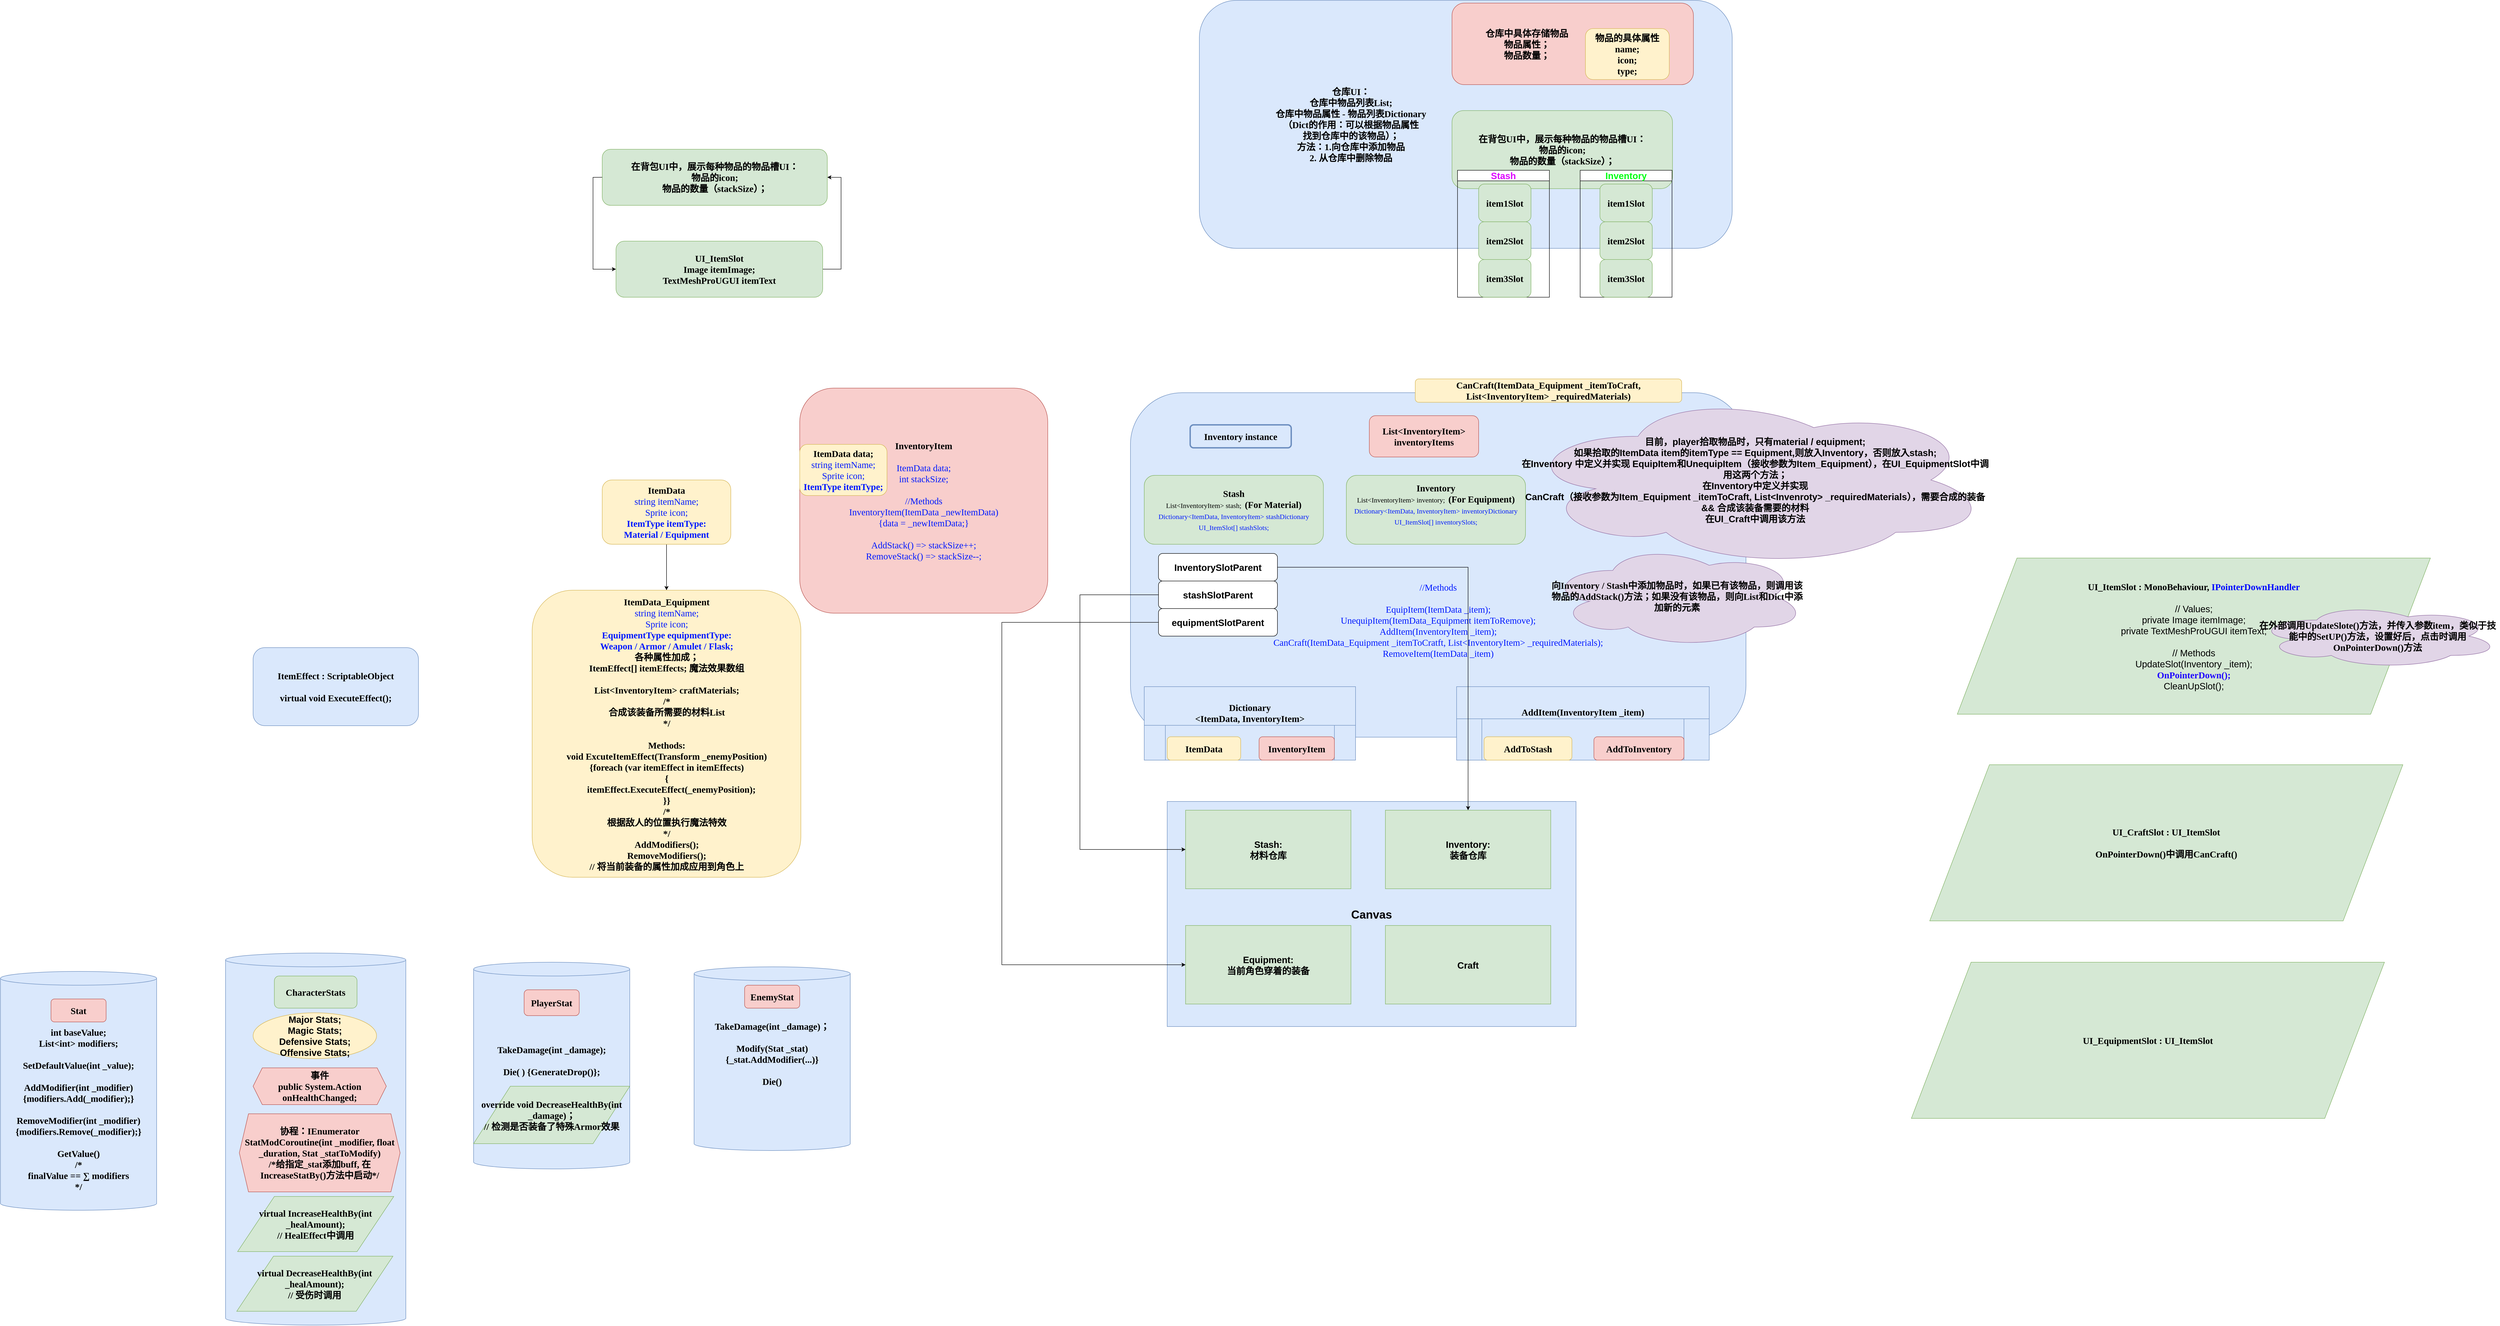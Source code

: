 <mxfile version="27.0.5">
  <diagram name="第 1 页" id="d9a0k_mFq8F035uaQbnA">
    <mxGraphModel dx="4110" dy="2723" grid="1" gridSize="10" guides="1" tooltips="1" connect="1" arrows="1" fold="1" page="1" pageScale="1" pageWidth="827" pageHeight="1169" math="0" shadow="0">
      <root>
        <mxCell id="0" />
        <mxCell id="1" parent="0" />
        <mxCell id="BGFAUAhON6pVx7UzGT0B-17" style="edgeStyle=orthogonalEdgeStyle;rounded=0;orthogonalLoop=1;jettySize=auto;html=1;exitX=0.5;exitY=1;exitDx=0;exitDy=0;" edge="1" parent="1" source="zPP25lYwPmgQLzwcbYbT-2" target="BGFAUAhON6pVx7UzGT0B-16">
          <mxGeometry relative="1" as="geometry" />
        </mxCell>
        <mxCell id="zPP25lYwPmgQLzwcbYbT-2" value="ItemData&lt;div&gt;&lt;span style=&quot;font-weight: normal;&quot;&gt;&lt;font style=&quot;color: rgb(0, 25, 255);&quot;&gt;string itemName;&lt;/font&gt;&lt;/span&gt;&lt;/div&gt;&lt;div&gt;&lt;span style=&quot;font-weight: normal;&quot;&gt;&lt;font style=&quot;color: rgb(0, 25, 255);&quot;&gt;Sprite icon;&lt;/font&gt;&lt;/span&gt;&lt;/div&gt;&lt;div&gt;&lt;font style=&quot;color: rgb(0, 25, 255);&quot;&gt;ItemType itemType:&lt;/font&gt;&lt;/div&gt;&lt;div&gt;&lt;font style=&quot;color: rgb(0, 25, 255);&quot;&gt;Material / Equipment&lt;/font&gt;&lt;/div&gt;" style="rounded=1;whiteSpace=wrap;html=1;fillColor=#fff2cc;strokeColor=#d6b656;fontSize=20;fontStyle=1;fontFamily=Comic Sans MS;" parent="1" vertex="1">
          <mxGeometry x="-90" y="220" width="280" height="140" as="geometry" />
        </mxCell>
        <mxCell id="zPP25lYwPmgQLzwcbYbT-7" value="" style="group;fontSize=12;" parent="1" vertex="1" connectable="0">
          <mxGeometry x="340" y="20" width="540" height="490" as="geometry" />
        </mxCell>
        <mxCell id="zPP25lYwPmgQLzwcbYbT-3" value="&lt;font&gt;InventoryItem&lt;/font&gt;&lt;div&gt;&lt;font&gt;&lt;br&gt;&lt;/font&gt;&lt;div&gt;&lt;span style=&quot;font-weight: normal;&quot;&gt;&lt;font style=&quot;color: rgb(0, 25, 255);&quot;&gt;ItemData data;&lt;/font&gt;&lt;/span&gt;&lt;/div&gt;&lt;div&gt;&lt;span style=&quot;font-weight: normal;&quot;&gt;&lt;font style=&quot;color: rgb(0, 25, 255);&quot;&gt;int stackSize;&lt;/font&gt;&lt;/span&gt;&lt;/div&gt;&lt;/div&gt;&lt;div&gt;&lt;span style=&quot;font-weight: normal;&quot;&gt;&lt;font style=&quot;color: rgb(0, 25, 255);&quot;&gt;&lt;br&gt;&lt;/font&gt;&lt;/span&gt;&lt;/div&gt;&lt;div&gt;&lt;span style=&quot;font-weight: normal;&quot;&gt;&lt;font style=&quot;color: rgb(0, 25, 255);&quot;&gt;//Methods&lt;/font&gt;&lt;/span&gt;&lt;/div&gt;&lt;div&gt;&lt;span style=&quot;font-weight: normal;&quot;&gt;&lt;font style=&quot;color: rgb(0, 25, 255);&quot;&gt;InventoryItem(ItemData _newItemData)&lt;/font&gt;&lt;/span&gt;&lt;/div&gt;&lt;div&gt;&lt;span style=&quot;font-weight: normal;&quot;&gt;&lt;font style=&quot;color: rgb(0, 25, 255);&quot;&gt;{data = _newItemData;}&lt;/font&gt;&lt;/span&gt;&lt;/div&gt;&lt;div&gt;&lt;span style=&quot;font-weight: normal;&quot;&gt;&lt;font style=&quot;color: rgb(0, 25, 255);&quot;&gt;&lt;br&gt;&lt;/font&gt;&lt;/span&gt;&lt;/div&gt;&lt;div&gt;&lt;font&gt;&lt;span style=&quot;font-weight: normal;&quot;&gt;&lt;font style=&quot;color: rgb(0, 25, 255);&quot;&gt;AddStack() =&amp;gt;&amp;nbsp;&lt;/font&gt;&lt;/span&gt;&lt;span style=&quot;color: rgb(0, 25, 255); font-weight: 400; background-color: transparent;&quot;&gt;stackSize++;&lt;/span&gt;&lt;/font&gt;&lt;/div&gt;&lt;div&gt;&lt;font&gt;&lt;span style=&quot;font-weight: normal;&quot;&gt;&lt;font style=&quot;color: rgb(0, 25, 255);&quot;&gt;RemoveStack() =&amp;gt;&amp;nbsp;&lt;/font&gt;&lt;/span&gt;&lt;span style=&quot;background-color: transparent; font-weight: 400;&quot;&gt;&lt;font color=&quot;#0019ff&quot;&gt;stackSize--;&lt;/font&gt;&lt;/span&gt;&lt;/font&gt;&lt;/div&gt;" style="rounded=1;whiteSpace=wrap;html=1;fillColor=#f8cecc;strokeColor=#b85450;fontSize=20;fontStyle=1;fontFamily=Comic Sans MS;" parent="zPP25lYwPmgQLzwcbYbT-7" vertex="1">
          <mxGeometry width="540" height="490.0" as="geometry" />
        </mxCell>
        <mxCell id="zPP25lYwPmgQLzwcbYbT-4" value="ItemData data;&lt;div&gt;&lt;span style=&quot;font-weight: normal;&quot;&gt;&lt;font style=&quot;color: rgb(0, 25, 255);&quot;&gt;string itemName;&lt;/font&gt;&lt;/span&gt;&lt;/div&gt;&lt;div&gt;&lt;span style=&quot;font-weight: normal;&quot;&gt;&lt;font style=&quot;color: rgb(0, 25, 255);&quot;&gt;Sprite icon;&lt;/font&gt;&lt;/span&gt;&lt;/div&gt;&lt;div&gt;&lt;span style=&quot;color: rgb(0, 25, 255);&quot;&gt;&lt;font&gt;ItemType itemType;&lt;/font&gt;&lt;/span&gt;&lt;span style=&quot;font-weight: normal;&quot;&gt;&lt;font style=&quot;color: rgb(0, 25, 255);&quot;&gt;&lt;/font&gt;&lt;/span&gt;&lt;/div&gt;" style="rounded=1;whiteSpace=wrap;html=1;fillColor=#fff2cc;strokeColor=#d6b656;fontSize=20;fontStyle=1;fontFamily=Comic Sans MS;" parent="zPP25lYwPmgQLzwcbYbT-7" vertex="1">
          <mxGeometry y="122.5" width="190" height="111.364" as="geometry" />
        </mxCell>
        <mxCell id="zPP25lYwPmgQLzwcbYbT-27" value="" style="group;fontSize=20;" parent="1" vertex="1" connectable="0">
          <mxGeometry x="1210" y="-824.24" width="1160" height="646.36" as="geometry" />
        </mxCell>
        <mxCell id="zPP25lYwPmgQLzwcbYbT-24" value="仓库UI：&lt;div&gt;仓库中物品列表List;&lt;/div&gt;&lt;div&gt;仓库中物品属性 - 物品列表Dictionary&lt;br&gt;（Dict的作用：可以根据物品属性&lt;br&gt;找到仓库中的该物品）；&lt;/div&gt;&lt;div&gt;方法：1.向仓库中添加物品&lt;/div&gt;&lt;div&gt;2. 从仓库中删除物品&lt;/div&gt;" style="rounded=1;whiteSpace=wrap;html=1;fillColor=#dae8fc;strokeColor=#6c8ebf;fontSize=20;fontStyle=1;fontFamily=Comic Sans MS;labelPosition=center;verticalLabelPosition=middle;align=center;verticalAlign=middle;spacingLeft=-500;" parent="zPP25lYwPmgQLzwcbYbT-27" vertex="1">
          <mxGeometry width="1160" height="540" as="geometry" />
        </mxCell>
        <mxCell id="zPP25lYwPmgQLzwcbYbT-28" value="" style="group" parent="zPP25lYwPmgQLzwcbYbT-27" vertex="1" connectable="0">
          <mxGeometry x="550" y="6" width="525.56" height="177.53" as="geometry" />
        </mxCell>
        <mxCell id="zPP25lYwPmgQLzwcbYbT-25" value="仓库中具体存储物品&lt;div&gt;物品属性；&lt;/div&gt;&lt;div&gt;物品数量；&lt;/div&gt;" style="rounded=1;whiteSpace=wrap;html=1;fillColor=#f8cecc;strokeColor=#b85450;fontSize=20;fontStyle=1;fontFamily=Comic Sans MS;container=0;labelPosition=center;verticalLabelPosition=middle;align=center;verticalAlign=middle;spacingLeft=-200;" parent="zPP25lYwPmgQLzwcbYbT-28" vertex="1">
          <mxGeometry width="525.56" height="177.53" as="geometry" />
        </mxCell>
        <mxCell id="zPP25lYwPmgQLzwcbYbT-26" value="物品的具体属性&lt;div&gt;name;&lt;/div&gt;&lt;div&gt;icon;&lt;/div&gt;&lt;div&gt;type;&lt;/div&gt;" style="rounded=1;whiteSpace=wrap;html=1;fillColor=#fff2cc;strokeColor=#d6b656;fontSize=20;fontStyle=1;fontFamily=Comic Sans MS;labelPosition=center;verticalLabelPosition=middle;align=center;verticalAlign=middle;" parent="zPP25lYwPmgQLzwcbYbT-28" vertex="1">
          <mxGeometry x="290.491" y="55.478" width="182.513" height="110.956" as="geometry" />
        </mxCell>
        <mxCell id="zPP25lYwPmgQLzwcbYbT-37" value="在背包UI中，展示每种物品的物品槽UI：&lt;div&gt;物品的icon;&lt;/div&gt;&lt;div&gt;物品的数量（stackSize）；&lt;/div&gt;" style="rounded=1;whiteSpace=wrap;html=1;fillColor=#d5e8d4;strokeColor=#82b366;fontSize=20;fontStyle=1;fontFamily=Comic Sans MS;labelPosition=center;verticalLabelPosition=middle;align=center;verticalAlign=middle;" parent="zPP25lYwPmgQLzwcbYbT-27" vertex="1">
          <mxGeometry x="550" y="240" width="480" height="170" as="geometry" />
        </mxCell>
        <mxCell id="zPP25lYwPmgQLzwcbYbT-48" value="Stash" style="swimlane;whiteSpace=wrap;html=1;fontSize=20;fontColor=#DD06FF;" parent="zPP25lYwPmgQLzwcbYbT-27" vertex="1">
          <mxGeometry x="562" y="370" width="200" height="276.36" as="geometry" />
        </mxCell>
        <mxCell id="zPP25lYwPmgQLzwcbYbT-40" value="item1Slot" style="rounded=1;whiteSpace=wrap;html=1;fillColor=#d5e8d4;strokeColor=#82b366;fontSize=20;fontStyle=1;fontFamily=Comic Sans MS;labelPosition=center;verticalLabelPosition=middle;align=center;verticalAlign=middle;" parent="zPP25lYwPmgQLzwcbYbT-27" vertex="1">
          <mxGeometry x="608" y="400" width="114" height="82.12" as="geometry" />
        </mxCell>
        <mxCell id="zPP25lYwPmgQLzwcbYbT-41" value="item2Slot" style="rounded=1;whiteSpace=wrap;html=1;fillColor=#d5e8d4;strokeColor=#82b366;fontSize=20;fontStyle=1;fontFamily=Comic Sans MS;labelPosition=center;verticalLabelPosition=middle;align=center;verticalAlign=middle;" parent="zPP25lYwPmgQLzwcbYbT-27" vertex="1">
          <mxGeometry x="608" y="482.12" width="114" height="82.12" as="geometry" />
        </mxCell>
        <mxCell id="zPP25lYwPmgQLzwcbYbT-42" value="item3Slot" style="rounded=1;whiteSpace=wrap;html=1;fillColor=#d5e8d4;strokeColor=#82b366;fontSize=20;fontStyle=1;fontFamily=Comic Sans MS;labelPosition=center;verticalLabelPosition=middle;align=center;verticalAlign=middle;" parent="zPP25lYwPmgQLzwcbYbT-27" vertex="1">
          <mxGeometry x="608" y="564.24" width="114" height="82.12" as="geometry" />
        </mxCell>
        <mxCell id="zPP25lYwPmgQLzwcbYbT-49" value="Inventory" style="swimlane;whiteSpace=wrap;html=1;fontSize=20;fontColor=#01FF12;" parent="zPP25lYwPmgQLzwcbYbT-27" vertex="1">
          <mxGeometry x="829" y="370" width="200" height="276.36" as="geometry" />
        </mxCell>
        <mxCell id="zPP25lYwPmgQLzwcbYbT-46" value="item1Slot" style="rounded=1;whiteSpace=wrap;html=1;fillColor=#d5e8d4;strokeColor=#82b366;fontSize=20;fontStyle=1;fontFamily=Comic Sans MS;labelPosition=center;verticalLabelPosition=middle;align=center;verticalAlign=middle;" parent="zPP25lYwPmgQLzwcbYbT-49" vertex="1">
          <mxGeometry x="43" y="30" width="114" height="82.12" as="geometry" />
        </mxCell>
        <mxCell id="zPP25lYwPmgQLzwcbYbT-45" value="item2Slot" style="rounded=1;whiteSpace=wrap;html=1;fillColor=#d5e8d4;strokeColor=#82b366;fontSize=20;fontStyle=1;fontFamily=Comic Sans MS;labelPosition=center;verticalLabelPosition=middle;align=center;verticalAlign=middle;" parent="zPP25lYwPmgQLzwcbYbT-49" vertex="1">
          <mxGeometry x="43" y="112.12" width="114" height="82.12" as="geometry" />
        </mxCell>
        <mxCell id="zPP25lYwPmgQLzwcbYbT-44" value="item3Slot" style="rounded=1;whiteSpace=wrap;html=1;fillColor=#d5e8d4;strokeColor=#82b366;fontSize=20;fontStyle=1;fontFamily=Comic Sans MS;labelPosition=center;verticalLabelPosition=middle;align=center;verticalAlign=middle;" parent="zPP25lYwPmgQLzwcbYbT-49" vertex="1">
          <mxGeometry x="43" y="194.24" width="114" height="82.12" as="geometry" />
        </mxCell>
        <mxCell id="zPP25lYwPmgQLzwcbYbT-36" value="" style="group" parent="1" vertex="1" connectable="0">
          <mxGeometry x="-90" y="-500" width="520" height="322.12" as="geometry" />
        </mxCell>
        <mxCell id="zPP25lYwPmgQLzwcbYbT-35" style="edgeStyle=orthogonalEdgeStyle;rounded=0;orthogonalLoop=1;jettySize=auto;html=1;entryX=1;entryY=0.5;entryDx=0;entryDy=0;" parent="zPP25lYwPmgQLzwcbYbT-36" source="zPP25lYwPmgQLzwcbYbT-29" target="zPP25lYwPmgQLzwcbYbT-30" edge="1">
          <mxGeometry relative="1" as="geometry">
            <Array as="points">
              <mxPoint x="520" y="261" />
              <mxPoint x="520" y="61" />
            </Array>
          </mxGeometry>
        </mxCell>
        <mxCell id="zPP25lYwPmgQLzwcbYbT-29" value="UI_ItemSlot&lt;div&gt;Image itemImage;&lt;/div&gt;&lt;div&gt;TextMeshProUGUI itemText&lt;/div&gt;" style="rounded=1;whiteSpace=wrap;html=1;fillColor=#d5e8d4;strokeColor=#82b366;fontSize=20;fontStyle=1;fontFamily=Comic Sans MS;labelPosition=center;verticalLabelPosition=middle;align=center;verticalAlign=middle;" parent="zPP25lYwPmgQLzwcbYbT-36" vertex="1">
          <mxGeometry x="30" y="200" width="450" height="122.12" as="geometry" />
        </mxCell>
        <mxCell id="zPP25lYwPmgQLzwcbYbT-30" value="在背包UI中，展示每种物品的物品槽UI：&lt;div&gt;物品的icon;&lt;/div&gt;&lt;div&gt;物品的数量（stackSize）；&lt;/div&gt;" style="rounded=1;whiteSpace=wrap;html=1;fillColor=#d5e8d4;strokeColor=#82b366;fontSize=20;fontStyle=1;fontFamily=Comic Sans MS;labelPosition=center;verticalLabelPosition=middle;align=center;verticalAlign=middle;" parent="zPP25lYwPmgQLzwcbYbT-36" vertex="1">
          <mxGeometry width="490" height="122.12" as="geometry" />
        </mxCell>
        <mxCell id="zPP25lYwPmgQLzwcbYbT-31" style="edgeStyle=orthogonalEdgeStyle;rounded=0;orthogonalLoop=1;jettySize=auto;html=1;entryX=0;entryY=0.5;entryDx=0;entryDy=0;exitX=0;exitY=0.5;exitDx=0;exitDy=0;" parent="zPP25lYwPmgQLzwcbYbT-36" source="zPP25lYwPmgQLzwcbYbT-30" target="zPP25lYwPmgQLzwcbYbT-29" edge="1">
          <mxGeometry relative="1" as="geometry" />
        </mxCell>
        <mxCell id="zPP25lYwPmgQLzwcbYbT-50" value="" style="group" parent="1" vertex="1" connectable="0">
          <mxGeometry x="1060" y="20" width="1940" height="800" as="geometry" />
        </mxCell>
        <mxCell id="zPP25lYwPmgQLzwcbYbT-6" value="&lt;div&gt;&lt;font&gt;&lt;br&gt;&lt;/font&gt;&lt;/div&gt;&lt;div&gt;&lt;font&gt;&lt;br&gt;&lt;/font&gt;&lt;/div&gt;&lt;div&gt;&lt;font&gt;&lt;br&gt;&lt;/font&gt;&lt;/div&gt;&lt;div&gt;&lt;font&gt;&lt;br&gt;&lt;/font&gt;&lt;/div&gt;&lt;div&gt;&lt;font&gt;&lt;br&gt;&lt;/font&gt;&lt;/div&gt;&lt;div&gt;&lt;font&gt;&lt;br&gt;&lt;/font&gt;&lt;/div&gt;&lt;div&gt;&lt;font&gt;&lt;br&gt;&lt;/font&gt;&lt;/div&gt;&lt;div&gt;&lt;font&gt;&lt;br&gt;&lt;/font&gt;&lt;/div&gt;&lt;div&gt;&lt;font&gt;&lt;br&gt;&lt;/font&gt;&lt;/div&gt;&lt;div&gt;&lt;font&gt;&lt;br&gt;&lt;/font&gt;&lt;/div&gt;&lt;div&gt;&lt;span style=&quot;font-weight: normal;&quot;&gt;&lt;font style=&quot;color: rgb(0, 25, 255);&quot;&gt;//Methods&lt;/font&gt;&lt;/span&gt;&lt;/div&gt;&lt;div&gt;&lt;br&gt;&lt;/div&gt;&lt;div&gt;&lt;font&gt;&lt;font color=&quot;#0019ff&quot;&gt;&lt;span style=&quot;font-weight: 400;&quot;&gt;EquipItem(&lt;/span&gt;&lt;/font&gt;&lt;span style=&quot;background-color: transparent; font-weight: 400;&quot;&gt;&lt;font color=&quot;#0019ff&quot;&gt;ItemData _item&lt;/font&gt;&lt;/span&gt;&lt;span style=&quot;font-weight: 400; color: light-dark(rgb(0, 25, 255), rgb(175, 196, 255)); background-color: transparent;&quot;&gt;);&lt;/span&gt;&lt;/font&gt;&lt;/div&gt;&lt;div&gt;&lt;span style=&quot;background-color: transparent;&quot;&gt;&lt;font color=&quot;#0019ff&quot;&gt;&lt;span style=&quot;font-weight: 400;&quot;&gt;UnequipItem(ItemData_Equipment itemToRemove);&lt;/span&gt;&lt;/font&gt;&lt;/span&gt;&lt;/div&gt;&lt;div&gt;&lt;span style=&quot;background-color: transparent;&quot;&gt;&lt;font color=&quot;#0019ff&quot;&gt;&lt;span style=&quot;font-weight: 400;&quot;&gt;AddItem(InventoryItem _item);&lt;/span&gt;&lt;/font&gt;&lt;/span&gt;&lt;/div&gt;&lt;div&gt;&lt;span style=&quot;background-color: transparent;&quot;&gt;&lt;font color=&quot;#0019ff&quot;&gt;&lt;span style=&quot;font-weight: 400;&quot;&gt;CanCraft(ItemData_Equipment _itemToCratft, List&amp;lt;InventoryItem&amp;gt; _requiredMaterials);&lt;/span&gt;&lt;/font&gt;&lt;/span&gt;&lt;/div&gt;&lt;div&gt;&lt;span style=&quot;background-color: transparent;&quot;&gt;&lt;font color=&quot;#0019ff&quot;&gt;&lt;span style=&quot;font-weight: 400;&quot;&gt;RemoveItem(ItemData _item)&lt;/span&gt;&lt;/font&gt;&lt;/span&gt;&lt;/div&gt;" style="rounded=1;whiteSpace=wrap;html=1;fillColor=#dae8fc;strokeColor=#6c8ebf;fontSize=20;fontStyle=1;fontFamily=Comic Sans MS;" parent="zPP25lYwPmgQLzwcbYbT-50" vertex="1">
          <mxGeometry y="10" width="1340" height="750" as="geometry" />
        </mxCell>
        <mxCell id="zPP25lYwPmgQLzwcbYbT-8" value="Inventory instance" style="rounded=1;whiteSpace=wrap;html=1;fillColor=#dae8fc;strokeColor=#6c8ebf;fontSize=20;fontStyle=1;fontFamily=Comic Sans MS;strokeWidth=3;" parent="zPP25lYwPmgQLzwcbYbT-50" vertex="1">
          <mxGeometry x="130" y="80" width="220" height="50" as="geometry" />
        </mxCell>
        <mxCell id="zPP25lYwPmgQLzwcbYbT-23" value="List&amp;lt;InventoryItem&amp;gt; inventoryItems" style="rounded=1;whiteSpace=wrap;html=1;fillColor=#f8cecc;strokeColor=#b85450;fontSize=20;fontStyle=1;fontFamily=Comic Sans MS;container=0;" parent="zPP25lYwPmgQLzwcbYbT-50" vertex="1">
          <mxGeometry x="520" y="60" width="238" height="90" as="geometry" />
        </mxCell>
        <mxCell id="zPP25lYwPmgQLzwcbYbT-39" value="" style="group" parent="zPP25lYwPmgQLzwcbYbT-50" vertex="1" connectable="0">
          <mxGeometry x="30" y="650" width="460" height="160" as="geometry" />
        </mxCell>
        <mxCell id="zPP25lYwPmgQLzwcbYbT-18" value="" style="group;fillColor=#dae8fc;strokeColor=#6c8ebf;container=0;" parent="zPP25lYwPmgQLzwcbYbT-39" vertex="1" connectable="0">
          <mxGeometry width="460" height="160" as="geometry" />
        </mxCell>
        <mxCell id="zPP25lYwPmgQLzwcbYbT-9" value="Dictionary&lt;div&gt;&amp;lt;ItemData, InventoryItem&amp;gt;&lt;/div&gt;" style="shape=process;whiteSpace=wrap;html=1;backgroundOutline=1;fontStyle=1;fontSize=20;fontFamily=Comic Sans MS;labelPosition=center;verticalLabelPosition=top;align=center;verticalAlign=bottom;container=0;fillColor=#dae8fc;strokeColor=#6c8ebf;" parent="zPP25lYwPmgQLzwcbYbT-39" vertex="1">
          <mxGeometry y="84.211" width="460" height="75.789" as="geometry" />
        </mxCell>
        <mxCell id="zPP25lYwPmgQLzwcbYbT-13" value="ItemData" style="rounded=1;whiteSpace=wrap;html=1;fillColor=#fff2cc;strokeColor=#d6b656;fontSize=20;fontStyle=1;fontFamily=Comic Sans MS;container=0;" parent="zPP25lYwPmgQLzwcbYbT-39" vertex="1">
          <mxGeometry x="50" y="109.091" width="160" height="50.909" as="geometry" />
        </mxCell>
        <mxCell id="zPP25lYwPmgQLzwcbYbT-16" value="InventoryItem" style="rounded=1;whiteSpace=wrap;html=1;fillColor=#f8cecc;strokeColor=#b85450;fontSize=20;fontStyle=1;fontFamily=Comic Sans MS;container=0;" parent="zPP25lYwPmgQLzwcbYbT-39" vertex="1">
          <mxGeometry x="250" y="109.091" width="164" height="50.909" as="geometry" />
        </mxCell>
        <mxCell id="zPP25lYwPmgQLzwcbYbT-52" value="&lt;div&gt;&lt;div&gt;Stash&lt;/div&gt;&lt;div&gt;&lt;div&gt;&lt;div&gt;&lt;span style=&quot;font-size: 15px; font-weight: 400;&quot;&gt;List&amp;lt;InventoryItem&amp;gt; stash;&amp;nbsp;&lt;/span&gt;&lt;span style=&quot;font-size: 15px;&quot;&gt;&amp;nbsp;&lt;/span&gt;&lt;font&gt;(For Material)&lt;/font&gt;&lt;/div&gt;&lt;div&gt;&lt;span style=&quot;font-weight: normal;&quot;&gt;&lt;font style=&quot;font-size: 15px; color: rgb(0, 25, 255);&quot;&gt;Dictionary&amp;lt;ItemData, InventoryItem&amp;gt; stashDictionary&lt;/font&gt;&lt;/span&gt;&lt;/div&gt;&lt;/div&gt;&lt;div&gt;&lt;font style=&quot;color: rgb(0, 25, 255);&quot;&gt;&lt;span style=&quot;font-size: 15px; font-weight: 400;&quot;&gt;UI_ItemSlot[] stashSlots;&lt;/span&gt;&lt;/font&gt;&lt;/div&gt;&lt;/div&gt;&lt;/div&gt;" style="rounded=1;whiteSpace=wrap;html=1;fillColor=#d5e8d4;strokeColor=#82b366;fontSize=20;fontStyle=1;fontFamily=Comic Sans MS;labelPosition=center;verticalLabelPosition=middle;align=center;verticalAlign=middle;" parent="zPP25lYwPmgQLzwcbYbT-50" vertex="1">
          <mxGeometry x="30" y="190" width="390" height="150" as="geometry" />
        </mxCell>
        <mxCell id="zPP25lYwPmgQLzwcbYbT-51" value="Inventory&lt;div&gt;&lt;div&gt;&lt;font&gt;&lt;span style=&quot;font-size: 15px; font-weight: 400;&quot;&gt;List&amp;lt;InventoryItem&amp;gt; inventory;&amp;nbsp;&lt;/span&gt;&lt;span style=&quot;font-size: 15px;&quot;&gt;&amp;nbsp;&lt;/span&gt;&lt;font&gt;(For Equipment)&lt;/font&gt;&lt;/font&gt;&lt;/div&gt;&lt;div&gt;&lt;span style=&quot;font-weight: normal;&quot;&gt;&lt;font style=&quot;font-size: 15px; color: rgb(0, 25, 255);&quot;&gt;Dictionary&amp;lt;ItemData, InventoryItem&amp;gt; inventoryDictionary&lt;/font&gt;&lt;/span&gt;&lt;/div&gt;&lt;/div&gt;&lt;div&gt;&lt;font style=&quot;color: rgb(0, 25, 255);&quot;&gt;&lt;font&gt;&lt;span style=&quot;font-size: 15px; font-weight: 400;&quot;&gt;UI_ItemSlot[] inventorySlots;&lt;/span&gt;&lt;/font&gt;&lt;/font&gt;&lt;/div&gt;&lt;div&gt;&lt;br&gt;&lt;/div&gt;" style="rounded=1;whiteSpace=wrap;html=1;fillColor=#d5e8d4;strokeColor=#82b366;fontSize=20;fontStyle=1;fontFamily=Comic Sans MS;labelPosition=center;verticalLabelPosition=middle;align=center;verticalAlign=middle;" parent="zPP25lYwPmgQLzwcbYbT-50" vertex="1">
          <mxGeometry x="470" y="190" width="390" height="150" as="geometry" />
        </mxCell>
        <mxCell id="zPP25lYwPmgQLzwcbYbT-71" value="" style="group;spacingTop=20;" parent="zPP25lYwPmgQLzwcbYbT-50" vertex="1" connectable="0">
          <mxGeometry x="710" y="650" width="550" height="160" as="geometry" />
        </mxCell>
        <mxCell id="zPP25lYwPmgQLzwcbYbT-72" value="" style="group;fillColor=#dae8fc;strokeColor=#6c8ebf;container=0;" parent="zPP25lYwPmgQLzwcbYbT-71" vertex="1" connectable="0">
          <mxGeometry width="550" height="160" as="geometry" />
        </mxCell>
        <mxCell id="zPP25lYwPmgQLzwcbYbT-73" value="AddItem(InventoryItem _item)" style="shape=process;whiteSpace=wrap;html=1;backgroundOutline=1;fontStyle=1;fontSize=20;fontFamily=Comic Sans MS;labelPosition=center;verticalLabelPosition=top;align=center;verticalAlign=bottom;container=0;fillColor=#dae8fc;strokeColor=#6c8ebf;" parent="zPP25lYwPmgQLzwcbYbT-71" vertex="1">
          <mxGeometry y="70" width="550" height="90" as="geometry" />
        </mxCell>
        <mxCell id="zPP25lYwPmgQLzwcbYbT-74" value="AddToStash" style="rounded=1;whiteSpace=wrap;html=1;fillColor=#fff2cc;strokeColor=#d6b656;fontSize=20;fontStyle=1;fontFamily=Comic Sans MS;container=0;" parent="zPP25lYwPmgQLzwcbYbT-71" vertex="1">
          <mxGeometry x="59.783" y="109.091" width="191.304" height="50.909" as="geometry" />
        </mxCell>
        <mxCell id="zPP25lYwPmgQLzwcbYbT-75" value="AddToInventory" style="rounded=1;whiteSpace=wrap;html=1;fillColor=#f8cecc;strokeColor=#b85450;fontSize=20;fontStyle=1;fontFamily=Comic Sans MS;container=0;" parent="zPP25lYwPmgQLzwcbYbT-71" vertex="1">
          <mxGeometry x="298.913" y="109.091" width="196.087" height="50.909" as="geometry" />
        </mxCell>
        <mxCell id="zPP25lYwPmgQLzwcbYbT-64" value="向Inventory / Stash中添加物品时，如果已有该物品，则调用该物品的AddStack()方法；如果没有该物品，则向List和Dict中添加新的元素" style="ellipse;shape=cloud;whiteSpace=wrap;html=1;fontSize=20;fontStyle=1;fontFamily=Comic Sans MS;fillColor=#e1d5e7;strokeColor=#9673a6;" parent="zPP25lYwPmgQLzwcbYbT-50" vertex="1">
          <mxGeometry x="910" y="341" width="560" height="224" as="geometry" />
        </mxCell>
        <mxCell id="zPP25lYwPmgQLzwcbYbT-76" value="&lt;span style=&quot;font-weight: 700;&quot;&gt;目前，player拾取物品时，只有material / equipment;&lt;/span&gt;&lt;div style=&quot;font-weight: 700;&quot;&gt;如果拾取的ItemData item的itemType ==&amp;nbsp;Equipment,则放入Inventory，否则放入stash;&lt;/div&gt;&lt;div style=&quot;font-weight: 700;&quot;&gt;在Inventory 中定义并实现 EquipItem和UnequipItem（接收参数为Item_Equipment），在UI_EquipmentSlot中调用这两个方法；&lt;/div&gt;&lt;div style=&quot;font-weight: 700;&quot;&gt;在Inventory中定义并实现&lt;/div&gt;&lt;div style=&quot;font-weight: 700;&quot;&gt;CanCraft（接收参数为Item_Equipment _itemToCraft, List&amp;lt;Invenroty&amp;gt; _requiredMaterials），需要合成的装备 &amp;amp;&amp;amp; 合成该装备需要的材料&lt;/div&gt;&lt;div style=&quot;font-weight: 700;&quot;&gt;在UI_Craft中调用该方法&lt;/div&gt;" style="ellipse;shape=cloud;whiteSpace=wrap;html=1;fillColor=#e1d5e7;strokeColor=#9673a6;fontSize=20;" parent="zPP25lYwPmgQLzwcbYbT-50" vertex="1">
          <mxGeometry x="850" y="10" width="1020" height="380" as="geometry" />
        </mxCell>
        <mxCell id="BGFAUAhON6pVx7UzGT0B-7" value="InventorySlotParent" style="rounded=1;whiteSpace=wrap;html=1;fontSize=20;fontStyle=1" vertex="1" parent="zPP25lYwPmgQLzwcbYbT-50">
          <mxGeometry x="61" y="360" width="259" height="60" as="geometry" />
        </mxCell>
        <mxCell id="BGFAUAhON6pVx7UzGT0B-8" value="stashSlotParent" style="rounded=1;whiteSpace=wrap;html=1;fontSize=20;fontStyle=1" vertex="1" parent="zPP25lYwPmgQLzwcbYbT-50">
          <mxGeometry x="61" y="420" width="259" height="60" as="geometry" />
        </mxCell>
        <mxCell id="BGFAUAhON6pVx7UzGT0B-9" value="equipmentSlotParent" style="rounded=1;whiteSpace=wrap;html=1;fontSize=20;fontStyle=1" vertex="1" parent="zPP25lYwPmgQLzwcbYbT-50">
          <mxGeometry x="61" y="480" width="259" height="60" as="geometry" />
        </mxCell>
        <mxCell id="BGFAUAhON6pVx7UzGT0B-15" value="CanCraft(ItemData_Equipment _itemToCraft, List&amp;lt;InventoryItem&amp;gt; _requiredMaterials)" style="rounded=1;whiteSpace=wrap;html=1;fillColor=#fff2cc;strokeColor=#d6b656;fontSize=20;fontStyle=1;fontFamily=Comic Sans MS;container=0;" vertex="1" parent="zPP25lYwPmgQLzwcbYbT-50">
          <mxGeometry x="620" y="-20" width="580" height="50.91" as="geometry" />
        </mxCell>
        <mxCell id="zPP25lYwPmgQLzwcbYbT-70" value="" style="group" parent="1" vertex="1" connectable="0">
          <mxGeometry x="2860" y="390" width="1180" height="340" as="geometry" />
        </mxCell>
        <mxCell id="zPP25lYwPmgQLzwcbYbT-68" value="&lt;font face=&quot;Comic Sans MS&quot;&gt;&lt;b&gt;UI_ItemSlot : MonoBehaviour, &lt;font style=&quot;color: rgb(1, 9, 255);&quot;&gt;IPointerDownHandler&lt;/font&gt;&lt;/b&gt;&lt;/font&gt;&lt;div&gt;&lt;br&gt;&lt;/div&gt;&lt;div&gt;// Values;&lt;/div&gt;&lt;div&gt;private Image itemImage;&lt;/div&gt;&lt;div&gt;private TextMeshProUGUI itemText;&lt;/div&gt;&lt;div&gt;&lt;br&gt;&lt;/div&gt;&lt;div&gt;// Methods&lt;/div&gt;&lt;div&gt;UpdateSlot(Inventory _item);&lt;br&gt;&lt;b&gt;&lt;font style=&quot;color: rgb(31, 6, 255);&quot; face=&quot;Comic Sans MS&quot;&gt;OnPointerDown();&lt;/font&gt;&lt;/b&gt;&lt;br&gt;CleanUpSlot();&lt;/div&gt;" style="shape=parallelogram;perimeter=parallelogramPerimeter;whiteSpace=wrap;html=1;fixedSize=1;fillColor=#d5e8d4;strokeColor=#82b366;fontSize=20;fontStyle=0;size=130;" parent="zPP25lYwPmgQLzwcbYbT-70" vertex="1">
          <mxGeometry width="1030" height="340" as="geometry" />
        </mxCell>
        <mxCell id="zPP25lYwPmgQLzwcbYbT-69" value="在外部调用UpdateSlote()方法，并传入参数item，类似于技能中的SetUP()方法，设置好后，点击时调用OnPointerDown()方法" style="ellipse;shape=cloud;whiteSpace=wrap;html=1;fontSize=20;fontStyle=1;fontFamily=Comic Sans MS;fillColor=#e1d5e7;strokeColor=#9673a6;" parent="zPP25lYwPmgQLzwcbYbT-70" vertex="1">
          <mxGeometry x="650" y="100" width="530" height="140" as="geometry" />
        </mxCell>
        <mxCell id="BGFAUAhON6pVx7UzGT0B-10" value="" style="group" vertex="1" connectable="0" parent="1">
          <mxGeometry x="1140" y="920" width="890" height="490" as="geometry" />
        </mxCell>
        <mxCell id="BGFAUAhON6pVx7UzGT0B-2" value="&lt;b&gt;&lt;font style=&quot;font-size: 25px;&quot;&gt;Canvas&lt;/font&gt;&lt;/b&gt;" style="rounded=0;whiteSpace=wrap;html=1;fillColor=#dae8fc;strokeColor=#6c8ebf;fontSize=20;" vertex="1" parent="BGFAUAhON6pVx7UzGT0B-10">
          <mxGeometry width="890" height="490" as="geometry" />
        </mxCell>
        <mxCell id="BGFAUAhON6pVx7UzGT0B-3" value="Stash:&lt;div&gt;材料仓库&lt;/div&gt;" style="rounded=0;whiteSpace=wrap;html=1;fillColor=#d5e8d4;strokeColor=#82b366;fontSize=20;fontStyle=1" vertex="1" parent="BGFAUAhON6pVx7UzGT0B-10">
          <mxGeometry x="40" y="19" width="360" height="171" as="geometry" />
        </mxCell>
        <mxCell id="BGFAUAhON6pVx7UzGT0B-4" value="Inventory:&lt;div&gt;装备仓库&lt;/div&gt;" style="rounded=0;whiteSpace=wrap;html=1;fillColor=#d5e8d4;strokeColor=#82b366;fontSize=20;fontStyle=1" vertex="1" parent="BGFAUAhON6pVx7UzGT0B-10">
          <mxGeometry x="475" y="19" width="360" height="171" as="geometry" />
        </mxCell>
        <mxCell id="BGFAUAhON6pVx7UzGT0B-5" value="Equipment:&lt;div&gt;当前角色穿着的装备&lt;/div&gt;" style="rounded=0;whiteSpace=wrap;html=1;fillColor=#d5e8d4;strokeColor=#82b366;fontSize=20;fontStyle=1" vertex="1" parent="BGFAUAhON6pVx7UzGT0B-10">
          <mxGeometry x="40" y="270" width="360" height="171" as="geometry" />
        </mxCell>
        <mxCell id="BGFAUAhON6pVx7UzGT0B-6" value="Craft" style="rounded=0;whiteSpace=wrap;html=1;fillColor=#d5e8d4;strokeColor=#82b366;fontSize=20;fontStyle=1" vertex="1" parent="BGFAUAhON6pVx7UzGT0B-10">
          <mxGeometry x="475" y="270" width="360" height="171" as="geometry" />
        </mxCell>
        <mxCell id="BGFAUAhON6pVx7UzGT0B-11" style="edgeStyle=orthogonalEdgeStyle;rounded=0;orthogonalLoop=1;jettySize=auto;html=1;entryX=0;entryY=0.5;entryDx=0;entryDy=0;exitX=0;exitY=0.5;exitDx=0;exitDy=0;" edge="1" parent="1" source="BGFAUAhON6pVx7UzGT0B-8" target="BGFAUAhON6pVx7UzGT0B-3">
          <mxGeometry relative="1" as="geometry">
            <Array as="points">
              <mxPoint x="950" y="470" />
              <mxPoint x="950" y="1025" />
            </Array>
          </mxGeometry>
        </mxCell>
        <mxCell id="BGFAUAhON6pVx7UzGT0B-12" style="edgeStyle=orthogonalEdgeStyle;rounded=0;orthogonalLoop=1;jettySize=auto;html=1;exitX=0;exitY=0.5;exitDx=0;exitDy=0;entryX=0;entryY=0.5;entryDx=0;entryDy=0;" edge="1" parent="1" source="BGFAUAhON6pVx7UzGT0B-9" target="BGFAUAhON6pVx7UzGT0B-5">
          <mxGeometry relative="1" as="geometry">
            <Array as="points">
              <mxPoint x="780" y="530" />
              <mxPoint x="780" y="1276" />
            </Array>
          </mxGeometry>
        </mxCell>
        <mxCell id="BGFAUAhON6pVx7UzGT0B-13" style="edgeStyle=orthogonalEdgeStyle;rounded=0;orthogonalLoop=1;jettySize=auto;html=1;exitX=1;exitY=0.5;exitDx=0;exitDy=0;entryX=0.5;entryY=0;entryDx=0;entryDy=0;" edge="1" parent="1" source="BGFAUAhON6pVx7UzGT0B-7" target="BGFAUAhON6pVx7UzGT0B-4">
          <mxGeometry relative="1" as="geometry" />
        </mxCell>
        <mxCell id="BGFAUAhON6pVx7UzGT0B-16" value="&lt;font&gt;ItemData_Equipment&lt;/font&gt;&lt;div&gt;&lt;span style=&quot;font-weight: normal;&quot;&gt;&lt;font style=&quot;color: rgb(0, 25, 255);&quot;&gt;string itemName;&lt;/font&gt;&lt;/span&gt;&lt;/div&gt;&lt;div&gt;&lt;span style=&quot;font-weight: normal;&quot;&gt;&lt;font style=&quot;color: rgb(0, 25, 255);&quot;&gt;Sprite icon;&lt;/font&gt;&lt;/span&gt;&lt;/div&gt;&lt;div&gt;&lt;font style=&quot;color: rgb(0, 25, 255);&quot;&gt;EquipmentType equipmentType:&lt;/font&gt;&lt;/div&gt;&lt;div&gt;&lt;font style=&quot;color: rgb(0, 25, 255);&quot;&gt;Weapon / Armor / Amulet / Flask;&lt;/font&gt;&lt;/div&gt;&lt;div&gt;各种属性加成；&lt;/div&gt;&lt;div&gt;ItemEffect[] itemEffects; 魔法效果数组&lt;/div&gt;&lt;div&gt;&lt;br&gt;&lt;/div&gt;&lt;div&gt;List&amp;lt;InventoryItem&amp;gt; craftMaterials;&lt;/div&gt;&lt;div&gt;/*&lt;/div&gt;&lt;div&gt;合成该装备所需要的材料List&lt;/div&gt;&lt;div&gt;*/&lt;/div&gt;&lt;div&gt;&lt;br&gt;&lt;/div&gt;&lt;div&gt;Methods:&lt;/div&gt;&lt;div&gt;void ExcuteItemEffect(Transform _enemyPosition)&lt;br&gt;{&lt;span style=&quot;background-color: transparent; color: light-dark(rgb(0, 0, 0), rgb(255, 255, 255));&quot;&gt;foreach (var itemEffect in itemEffects)&lt;/span&gt;&lt;div&gt;{&lt;/div&gt;&lt;div&gt;&amp;nbsp; &amp;nbsp; itemEffect.ExecuteEffect(_enemyPosition);&lt;/div&gt;&lt;div&gt;}&lt;span style=&quot;background-color: transparent; color: light-dark(rgb(0, 0, 0), rgb(255, 255, 255));&quot;&gt;}&lt;/span&gt;&lt;/div&gt;&lt;/div&gt;&lt;div&gt;/*&lt;/div&gt;&lt;div&gt;根据敌人的位置执行魔法特效&lt;/div&gt;&lt;div&gt;*/&lt;/div&gt;&lt;div&gt;AddModifiers();&lt;/div&gt;&lt;div&gt;RemoveModifiers();&lt;/div&gt;&lt;div&gt;// 将当前装备的属性加成应用到角色上&lt;/div&gt;" style="rounded=1;whiteSpace=wrap;html=1;fillColor=#fff2cc;strokeColor=#d6b656;fontSize=20;fontStyle=1;fontFamily=Comic Sans MS;" vertex="1" parent="1">
          <mxGeometry x="-242.5" y="460" width="585" height="625" as="geometry" />
        </mxCell>
        <mxCell id="BGFAUAhON6pVx7UzGT0B-18" value="&lt;font face=&quot;Comic Sans MS&quot;&gt;&lt;b&gt;UI_CraftSlot : UI_ItemSlot&lt;/b&gt;&lt;/font&gt;&lt;div&gt;&lt;font face=&quot;Comic Sans MS&quot;&gt;&lt;b&gt;&lt;br&gt;&lt;/b&gt;&lt;/font&gt;&lt;/div&gt;&lt;div&gt;&lt;font face=&quot;Comic Sans MS&quot;&gt;&lt;b&gt;OnPointerDown()中调用CanCraft()&lt;/b&gt;&lt;/font&gt;&lt;/div&gt;" style="shape=parallelogram;perimeter=parallelogramPerimeter;whiteSpace=wrap;html=1;fixedSize=1;fillColor=#d5e8d4;strokeColor=#82b366;fontSize=20;fontStyle=0;size=130;" vertex="1" parent="1">
          <mxGeometry x="2800" y="840" width="1030" height="340" as="geometry" />
        </mxCell>
        <mxCell id="BGFAUAhON6pVx7UzGT0B-19" value="&lt;font face=&quot;Comic Sans MS&quot;&gt;&lt;b&gt;UI_EquipmentSlot : UI_ItemSlot&lt;/b&gt;&lt;/font&gt;" style="shape=parallelogram;perimeter=parallelogramPerimeter;whiteSpace=wrap;html=1;fixedSize=1;fillColor=#d5e8d4;strokeColor=#82b366;fontSize=20;fontStyle=0;size=130;" vertex="1" parent="1">
          <mxGeometry x="2760" y="1270" width="1030" height="340" as="geometry" />
        </mxCell>
        <mxCell id="BGFAUAhON6pVx7UzGT0B-21" value="ItemEffect : ScriptableObject&lt;div&gt;&lt;br&gt;&lt;/div&gt;&lt;div&gt;virtual void ExecuteEffect();&lt;/div&gt;" style="rounded=1;whiteSpace=wrap;html=1;fontStyle=1;fontSize=20;fontFamily=Comic Sans MS;fillColor=#dae8fc;strokeColor=#6c8ebf;" vertex="1" parent="1">
          <mxGeometry x="-850" y="585" width="360" height="170" as="geometry" />
        </mxCell>
        <mxCell id="BGFAUAhON6pVx7UzGT0B-35" value="" style="group" vertex="1" connectable="0" parent="1">
          <mxGeometry x="-1400" y="1410" width="340" height="400" as="geometry" />
        </mxCell>
        <mxCell id="BGFAUAhON6pVx7UzGT0B-22" value="&lt;font style=&quot;color: rgb(1, 255, 18); font-size: 25px;&quot;&gt;Stat&lt;/font&gt;&lt;div&gt;&lt;br&gt;&lt;/div&gt;&lt;div&gt;int baseValue;&lt;/div&gt;&lt;div&gt;List&amp;lt;int&amp;gt; modifiers;&lt;/div&gt;&lt;div&gt;&lt;br&gt;&lt;/div&gt;&lt;div&gt;SetDefaultValue(int _value);&lt;br&gt;&lt;br&gt;AddModifier(int _modifier)&lt;br&gt;{modifiers.Add(_modifier);}&lt;br&gt;&lt;br&gt;&lt;/div&gt;&lt;div&gt;RemoveModifier(int _modifier)&lt;br&gt;{modifiers.Remove(_modifier);}&lt;/div&gt;&lt;div&gt;&lt;br&gt;&lt;/div&gt;&lt;div&gt;GetValue()&lt;br&gt;/*&lt;/div&gt;&lt;div&gt;finalValue == ∑ modifiers&lt;/div&gt;&lt;div&gt;*/&lt;/div&gt;" style="shape=cylinder3;whiteSpace=wrap;html=1;boundedLbl=1;backgroundOutline=1;size=15;fillColor=#dae8fc;strokeColor=#6c8ebf;fontSize=20;fontStyle=1;fontFamily=Comic Sans MS;" vertex="1" parent="BGFAUAhON6pVx7UzGT0B-35">
          <mxGeometry y="-120" width="340" height="520" as="geometry" />
        </mxCell>
        <mxCell id="BGFAUAhON6pVx7UzGT0B-23" value="Stat" style="rounded=1;whiteSpace=wrap;html=1;fillColor=#f8cecc;strokeColor=#b85450;fontSize=20;fontStyle=1;fontColor=#000000;fontFamily=Comic Sans MS;" vertex="1" parent="BGFAUAhON6pVx7UzGT0B-35">
          <mxGeometry x="110" y="-60" width="120" height="50" as="geometry" />
        </mxCell>
        <mxCell id="BGFAUAhON6pVx7UzGT0B-42" value="" style="group" vertex="1" connectable="0" parent="1">
          <mxGeometry x="110" y="1280" width="340" height="400" as="geometry" />
        </mxCell>
        <mxCell id="BGFAUAhON6pVx7UzGT0B-43" value="TakeDamage(int _damage)；&lt;div&gt;&lt;br&gt;&lt;/div&gt;&lt;div&gt;Modify(Stat _stat)&lt;br&gt;{_stat.AddModifier(...)}&lt;/div&gt;&lt;div&gt;&lt;br&gt;&lt;/div&gt;&lt;div&gt;Die()&lt;br&gt;&lt;div&gt;&lt;br&gt;&lt;/div&gt;&lt;div&gt;&lt;br&gt;&lt;/div&gt;&lt;/div&gt;" style="shape=cylinder3;whiteSpace=wrap;html=1;boundedLbl=1;backgroundOutline=1;size=15;fillColor=#dae8fc;strokeColor=#6c8ebf;fontSize=20;fontStyle=1;fontFamily=Comic Sans MS;" vertex="1" parent="BGFAUAhON6pVx7UzGT0B-42">
          <mxGeometry width="340" height="400" as="geometry" />
        </mxCell>
        <mxCell id="BGFAUAhON6pVx7UzGT0B-44" value="EnemyStat" style="rounded=1;whiteSpace=wrap;html=1;fillColor=#f8cecc;strokeColor=#b85450;fontSize=20;fontStyle=1;fontColor=#000000;fontFamily=Comic Sans MS;" vertex="1" parent="BGFAUAhON6pVx7UzGT0B-42">
          <mxGeometry x="110" y="40" width="120" height="50" as="geometry" />
        </mxCell>
        <mxCell id="BGFAUAhON6pVx7UzGT0B-47" value="" style="group" vertex="1" connectable="0" parent="1">
          <mxGeometry x="-370" y="1270" width="350" height="450" as="geometry" />
        </mxCell>
        <mxCell id="BGFAUAhON6pVx7UzGT0B-51" value="" style="group" vertex="1" connectable="0" parent="BGFAUAhON6pVx7UzGT0B-47">
          <mxGeometry width="340" height="450" as="geometry" />
        </mxCell>
        <mxCell id="BGFAUAhON6pVx7UzGT0B-40" value="TakeDamage(int _damage);&lt;div&gt;&lt;br&gt;&lt;/div&gt;&lt;div&gt;Die( ) {GenerateDrop()};&lt;/div&gt;&lt;div&gt;&lt;br&gt;&lt;/div&gt;&lt;div&gt;&lt;br&gt;&lt;/div&gt;" style="shape=cylinder3;whiteSpace=wrap;html=1;boundedLbl=1;backgroundOutline=1;size=15;fillColor=#dae8fc;strokeColor=#6c8ebf;fontSize=20;fontStyle=1;fontFamily=Comic Sans MS;" vertex="1" parent="BGFAUAhON6pVx7UzGT0B-51">
          <mxGeometry width="340" height="450" as="geometry" />
        </mxCell>
        <mxCell id="BGFAUAhON6pVx7UzGT0B-41" value="PlayerStat" style="rounded=1;whiteSpace=wrap;html=1;fillColor=#f8cecc;strokeColor=#b85450;fontSize=20;fontStyle=1;fontColor=#000000;fontFamily=Comic Sans MS;" vertex="1" parent="BGFAUAhON6pVx7UzGT0B-51">
          <mxGeometry x="110" y="60" width="120" height="56.25" as="geometry" />
        </mxCell>
        <mxCell id="BGFAUAhON6pVx7UzGT0B-48" value="override void DecreaseHealthBy(int _damage)；&lt;br&gt;&lt;div&gt;// 检测是否装备了特殊Armor效果&lt;/div&gt;" style="shape=parallelogram;perimeter=parallelogramPerimeter;whiteSpace=wrap;html=1;fixedSize=1;fontSize=20;fontStyle=1;fontFamily=Comic Sans MS;size=80;fillColor=#d5e8d4;strokeColor=#82b366;" vertex="1" parent="BGFAUAhON6pVx7UzGT0B-51">
          <mxGeometry y="270" width="340" height="125" as="geometry" />
        </mxCell>
        <mxCell id="BGFAUAhON6pVx7UzGT0B-52" value="" style="group" vertex="1" connectable="0" parent="1">
          <mxGeometry x="-910" y="1250" width="392.5" height="810" as="geometry" />
        </mxCell>
        <mxCell id="BGFAUAhON6pVx7UzGT0B-26" value="" style="shape=cylinder3;whiteSpace=wrap;html=1;boundedLbl=1;backgroundOutline=1;size=15;fillColor=#dae8fc;strokeColor=#6c8ebf;fontSize=20;fontStyle=1;fontFamily=Comic Sans MS;" vertex="1" parent="BGFAUAhON6pVx7UzGT0B-52">
          <mxGeometry width="392.5" height="810" as="geometry" />
        </mxCell>
        <mxCell id="BGFAUAhON6pVx7UzGT0B-25" value="CharacterStats" style="rounded=1;whiteSpace=wrap;html=1;fontSize=20;fontFamily=Comic Sans MS;fontStyle=1;fillColor=#d5e8d4;strokeColor=#82b366;" vertex="1" parent="BGFAUAhON6pVx7UzGT0B-52">
          <mxGeometry x="106.26" y="50" width="180" height="70" as="geometry" />
        </mxCell>
        <mxCell id="BGFAUAhON6pVx7UzGT0B-27" value="Major Stats;&lt;div&gt;Magic Stats;&lt;/div&gt;&lt;div&gt;Defensive Stats;&lt;/div&gt;&lt;div&gt;Offensive Stats;&lt;/div&gt;" style="ellipse;whiteSpace=wrap;html=1;fillColor=#fff2cc;strokeColor=#d6b656;fontSize=20;fontStyle=1" vertex="1" parent="BGFAUAhON6pVx7UzGT0B-52">
          <mxGeometry x="60" y="130" width="268.75" height="100" as="geometry" />
        </mxCell>
        <mxCell id="BGFAUAhON6pVx7UzGT0B-45" value="&lt;div&gt;事件&lt;/div&gt;public System.Action onHealthChanged;" style="shape=hexagon;perimeter=hexagonPerimeter2;whiteSpace=wrap;html=1;fixedSize=1;fillColor=#f8cecc;strokeColor=#b85450;fontSize=20;fontStyle=1;fontFamily=Comic Sans MS;" vertex="1" parent="BGFAUAhON6pVx7UzGT0B-52">
          <mxGeometry x="60" y="250" width="290" height="80" as="geometry" />
        </mxCell>
        <mxCell id="BGFAUAhON6pVx7UzGT0B-46" value="协程：IEnumerator StatModCoroutine(int _modifier, float _duration, Stat _statToModify)&lt;div&gt;/*给指定_stat添加buff, 在IncreaseStatBy()方法中启动*/&lt;/div&gt;" style="shape=hexagon;perimeter=hexagonPerimeter2;whiteSpace=wrap;html=1;fixedSize=1;fillColor=#f8cecc;strokeColor=#b85450;fontSize=20;fontStyle=1;fontFamily=Comic Sans MS;" vertex="1" parent="BGFAUAhON6pVx7UzGT0B-52">
          <mxGeometry x="30" y="350" width="350" height="170" as="geometry" />
        </mxCell>
        <mxCell id="BGFAUAhON6pVx7UzGT0B-49" value="virtual IncreaseHealthBy(int _healAmount);&lt;div&gt;// HealEffect中调用&lt;/div&gt;" style="shape=parallelogram;perimeter=parallelogramPerimeter;whiteSpace=wrap;html=1;fixedSize=1;fontSize=20;fontStyle=1;fontFamily=Comic Sans MS;size=80;fillColor=#d5e8d4;strokeColor=#82b366;" vertex="1" parent="BGFAUAhON6pVx7UzGT0B-52">
          <mxGeometry x="26.26" y="530" width="340" height="120" as="geometry" />
        </mxCell>
        <mxCell id="BGFAUAhON6pVx7UzGT0B-50" value="virtual DecreaseHealthBy(int _healAmount);&lt;div&gt;// 受伤时调用&lt;/div&gt;" style="shape=parallelogram;perimeter=parallelogramPerimeter;whiteSpace=wrap;html=1;fixedSize=1;fontSize=20;fontStyle=1;fontFamily=Comic Sans MS;size=80;fillColor=#d5e8d4;strokeColor=#82b366;" vertex="1" parent="BGFAUAhON6pVx7UzGT0B-52">
          <mxGeometry x="24.37" y="660" width="340" height="120" as="geometry" />
        </mxCell>
      </root>
    </mxGraphModel>
  </diagram>
</mxfile>
